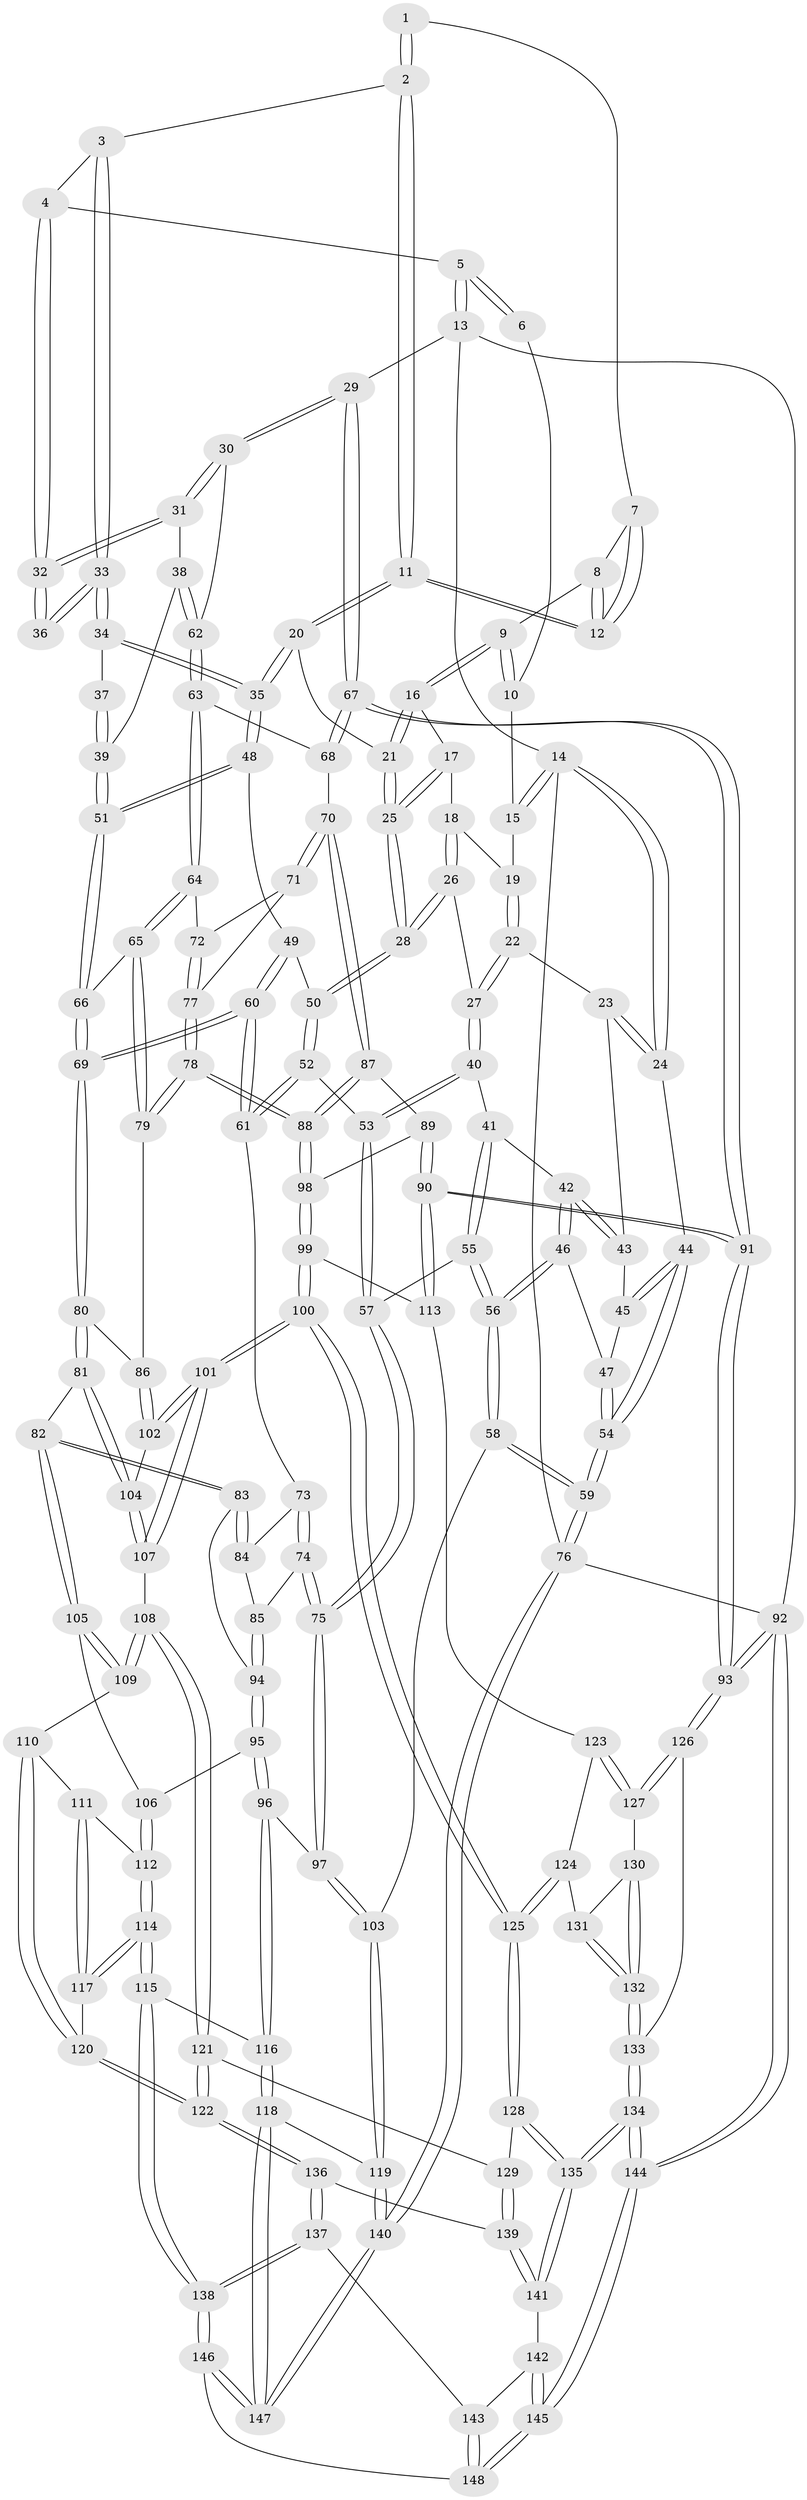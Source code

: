 // Generated by graph-tools (version 1.1) at 2025/38/03/09/25 02:38:37]
// undirected, 148 vertices, 367 edges
graph export_dot {
graph [start="1"]
  node [color=gray90,style=filled];
  1 [pos="+0.5706927824550077+0"];
  2 [pos="+0.6565569511112259+0.08545334669702365"];
  3 [pos="+0.7614411245296523+0.08938030456796271"];
  4 [pos="+0.8295352658592785+0.047673942677592236"];
  5 [pos="+1+0"];
  6 [pos="+0.563169933947844+0"];
  7 [pos="+0.5540078883694034+0"];
  8 [pos="+0.49893053925807535+0.07838682645859311"];
  9 [pos="+0.4824353113361366+0.08042355488944983"];
  10 [pos="+0.4014694286222788+0"];
  11 [pos="+0.6049677910665865+0.13096604981576093"];
  12 [pos="+0.5539480305889374+0.08430459474133174"];
  13 [pos="+1+0"];
  14 [pos="+0+0"];
  15 [pos="+0.2089870046853243+0"];
  16 [pos="+0.45888575875595383+0.11270998507867885"];
  17 [pos="+0.40515931967149155+0.11783780852300695"];
  18 [pos="+0.3840243174406503+0.11213998934438857"];
  19 [pos="+0.23617507677650842+0"];
  20 [pos="+0.5854041577068141+0.19710449069717428"];
  21 [pos="+0.5326926035613387+0.20344007828841573"];
  22 [pos="+0.1954488933663161+0.12601476713983817"];
  23 [pos="+0.16647259204041615+0.15744375212282335"];
  24 [pos="+0+0.09487337239467612"];
  25 [pos="+0.4539072424451667+0.26300066530962973"];
  26 [pos="+0.33443344030600547+0.25079958611689257"];
  27 [pos="+0.3244281481390229+0.2529450803937717"];
  28 [pos="+0.4408155496644144+0.2801667838837946"];
  29 [pos="+1+0.23195529594898323"];
  30 [pos="+1+0.26413427065888156"];
  31 [pos="+0.9118911503355293+0.27501057896365905"];
  32 [pos="+0.8562737263416355+0.16023701008625452"];
  33 [pos="+0.745368473487658+0.16802577856348447"];
  34 [pos="+0.7254701401577953+0.2346819552620211"];
  35 [pos="+0.6910243919547762+0.3174217925764699"];
  36 [pos="+0.81041854959072+0.19821059894600399"];
  37 [pos="+0.808204088103298+0.2025576562186046"];
  38 [pos="+0.8475537252198643+0.3167242239148658"];
  39 [pos="+0.843882511634335+0.31786488738821306"];
  40 [pos="+0.30099614987604484+0.28756887082202337"];
  41 [pos="+0.25581953834507914+0.30823775661269864"];
  42 [pos="+0.2243096301312638+0.3026290071722435"];
  43 [pos="+0.15064987698176832+0.20053953984848408"];
  44 [pos="+0+0.12646689924124194"];
  45 [pos="+0.1379692369032202+0.21485716053419132"];
  46 [pos="+0.15221185135380236+0.3479213323248008"];
  47 [pos="+0.09501721011162485+0.27877743445683223"];
  48 [pos="+0.6928033732175286+0.32335401080698606"];
  49 [pos="+0.588286484017887+0.3494854201728989"];
  50 [pos="+0.4539029304443238+0.32938232965995773"];
  51 [pos="+0.7286952068502593+0.36293320626695463"];
  52 [pos="+0.4295415583139767+0.40992416207117116"];
  53 [pos="+0.33902093584430154+0.4097483224494372"];
  54 [pos="+0+0.3551067845426893"];
  55 [pos="+0.2239771493859229+0.48812080491977866"];
  56 [pos="+0.16035326871464217+0.4929597882061771"];
  57 [pos="+0.22451925052874167+0.4882230380420079"];
  58 [pos="+0+0.5974191412952792"];
  59 [pos="+0+0.583557455675715"];
  60 [pos="+0.5007128137185917+0.47652802441752923"];
  61 [pos="+0.4393260918241029+0.427997655076118"];
  62 [pos="+0.9201399383712067+0.41974543388128477"];
  63 [pos="+0.9255500248861179+0.4379952382385355"];
  64 [pos="+0.8934224907686957+0.47353605245521224"];
  65 [pos="+0.7481684072810468+0.4472992514731351"];
  66 [pos="+0.7286977673521937+0.3650187039841604"];
  67 [pos="+1+0.27817698423157006"];
  68 [pos="+0.9647596328151101+0.44095370368597103"];
  69 [pos="+0.5186067363227762+0.5039483667326145"];
  70 [pos="+0.9698911558240264+0.5411292805441138"];
  71 [pos="+0.942303389507064+0.5288023717933482"];
  72 [pos="+0.8936074444433811+0.47388177111466223"];
  73 [pos="+0.39660655220256963+0.492134764030659"];
  74 [pos="+0.29210718963562377+0.5308436485543873"];
  75 [pos="+0.2533960352718678+0.5136921975877666"];
  76 [pos="+0+1"];
  77 [pos="+0.8682613735551303+0.5571399333116641"];
  78 [pos="+0.8410250024681999+0.5793490881067253"];
  79 [pos="+0.7440118726870864+0.47946437865177105"];
  80 [pos="+0.5234590266747045+0.5309003436010481"];
  81 [pos="+0.5231254373126799+0.5328636031288185"];
  82 [pos="+0.4660940171051144+0.5941864957778625"];
  83 [pos="+0.45460237673586634+0.5910228613065895"];
  84 [pos="+0.4021697410028464+0.5455677886439773"];
  85 [pos="+0.3162698737807076+0.5515126242010386"];
  86 [pos="+0.7230586477287184+0.5087734661198371"];
  87 [pos="+0.9981991810464818+0.5666129042929718"];
  88 [pos="+0.8486529992506466+0.6045536778196017"];
  89 [pos="+1+0.5712498130834688"];
  90 [pos="+1+0.6453313109837127"];
  91 [pos="+1+0.6498303042319203"];
  92 [pos="+1+1"];
  93 [pos="+1+0.8997198659022657"];
  94 [pos="+0.3490538105561148+0.6077380925088348"];
  95 [pos="+0.3334327778588264+0.6826063914738767"];
  96 [pos="+0.31078852175384775+0.6967952185655645"];
  97 [pos="+0.2714782376799785+0.662159868851283"];
  98 [pos="+0.8455391292942005+0.6615206132104063"];
  99 [pos="+0.8444610104180489+0.6684512163897302"];
  100 [pos="+0.7669493539920819+0.7149083928389699"];
  101 [pos="+0.7501577763007728+0.7042040127436529"];
  102 [pos="+0.710971125564377+0.5473853864748818"];
  103 [pos="+0.016940242980669866+0.6494666094249008"];
  104 [pos="+0.6095628626937044+0.621386268304983"];
  105 [pos="+0.4668965455027722+0.646426387618965"];
  106 [pos="+0.4068201608806177+0.6908533472649652"];
  107 [pos="+0.6112990086510639+0.6990763140592612"];
  108 [pos="+0.5992961572766731+0.7100923030304077"];
  109 [pos="+0.5304009183732559+0.7077967429057246"];
  110 [pos="+0.5080583604860748+0.7377302517991228"];
  111 [pos="+0.4393773912866611+0.7418546245099608"];
  112 [pos="+0.4186741760977927+0.7379688647700007"];
  113 [pos="+0.9406153332587961+0.709349910126949"];
  114 [pos="+0.3945420495037029+0.8073611389139378"];
  115 [pos="+0.33737465110073545+0.8564574863354982"];
  116 [pos="+0.2658238411277065+0.8440605196777109"];
  117 [pos="+0.4744856017618905+0.7961613120337121"];
  118 [pos="+0.2557888158752054+0.8479248849991577"];
  119 [pos="+0.14910644912863605+0.8250348341755435"];
  120 [pos="+0.489984658216453+0.7963536421410571"];
  121 [pos="+0.6047072882355059+0.7797165845791811"];
  122 [pos="+0.5097075591219229+0.8287141264504346"];
  123 [pos="+0.9305637137782626+0.7389869701255791"];
  124 [pos="+0.8872118568058325+0.7949935108933818"];
  125 [pos="+0.7741523313948179+0.7983707914538146"];
  126 [pos="+1+0.8712292954862326"];
  127 [pos="+0.9620608285675128+0.8383875283294904"];
  128 [pos="+0.7737343354633854+0.7997379915619792"];
  129 [pos="+0.6064599666338907+0.7829633441875145"];
  130 [pos="+0.9300296459489041+0.8405506447293011"];
  131 [pos="+0.8878330543945543+0.7960224757472971"];
  132 [pos="+0.8725743915969815+0.8997446976391662"];
  133 [pos="+0.8389146240040334+0.9455794526104075"];
  134 [pos="+0.8171463069714028+0.9628120186505912"];
  135 [pos="+0.763853786365509+0.8685387812555382"];
  136 [pos="+0.5100010842487014+0.8763114749369841"];
  137 [pos="+0.4735164761584064+0.9262203307137811"];
  138 [pos="+0.44350237518792596+0.9433040818632917"];
  139 [pos="+0.6281712318364266+0.8690398155410699"];
  140 [pos="+0+1"];
  141 [pos="+0.6375224708374833+0.8777547848805015"];
  142 [pos="+0.632635911564634+0.8951925050056754"];
  143 [pos="+0.5842865542304023+0.9592361390158842"];
  144 [pos="+0.8248358028918015+1"];
  145 [pos="+0.7714467788240688+1"];
  146 [pos="+0.42902578483256143+1"];
  147 [pos="+0.2474864679852588+1"];
  148 [pos="+0.6647168512186526+1"];
  1 -- 2;
  1 -- 2;
  1 -- 7;
  2 -- 3;
  2 -- 11;
  2 -- 11;
  3 -- 4;
  3 -- 33;
  3 -- 33;
  4 -- 5;
  4 -- 32;
  4 -- 32;
  5 -- 6;
  5 -- 6;
  5 -- 13;
  5 -- 13;
  6 -- 10;
  7 -- 8;
  7 -- 12;
  7 -- 12;
  8 -- 9;
  8 -- 12;
  8 -- 12;
  9 -- 10;
  9 -- 10;
  9 -- 16;
  9 -- 16;
  10 -- 15;
  11 -- 12;
  11 -- 12;
  11 -- 20;
  11 -- 20;
  13 -- 14;
  13 -- 29;
  13 -- 92;
  14 -- 15;
  14 -- 15;
  14 -- 24;
  14 -- 24;
  14 -- 76;
  15 -- 19;
  16 -- 17;
  16 -- 21;
  16 -- 21;
  17 -- 18;
  17 -- 25;
  17 -- 25;
  18 -- 19;
  18 -- 26;
  18 -- 26;
  19 -- 22;
  19 -- 22;
  20 -- 21;
  20 -- 35;
  20 -- 35;
  21 -- 25;
  21 -- 25;
  22 -- 23;
  22 -- 27;
  22 -- 27;
  23 -- 24;
  23 -- 24;
  23 -- 43;
  24 -- 44;
  25 -- 28;
  25 -- 28;
  26 -- 27;
  26 -- 28;
  26 -- 28;
  27 -- 40;
  27 -- 40;
  28 -- 50;
  28 -- 50;
  29 -- 30;
  29 -- 30;
  29 -- 67;
  29 -- 67;
  30 -- 31;
  30 -- 31;
  30 -- 62;
  31 -- 32;
  31 -- 32;
  31 -- 38;
  32 -- 36;
  32 -- 36;
  33 -- 34;
  33 -- 34;
  33 -- 36;
  33 -- 36;
  34 -- 35;
  34 -- 35;
  34 -- 37;
  35 -- 48;
  35 -- 48;
  37 -- 39;
  37 -- 39;
  38 -- 39;
  38 -- 62;
  38 -- 62;
  39 -- 51;
  39 -- 51;
  40 -- 41;
  40 -- 53;
  40 -- 53;
  41 -- 42;
  41 -- 55;
  41 -- 55;
  42 -- 43;
  42 -- 43;
  42 -- 46;
  42 -- 46;
  43 -- 45;
  44 -- 45;
  44 -- 45;
  44 -- 54;
  44 -- 54;
  45 -- 47;
  46 -- 47;
  46 -- 56;
  46 -- 56;
  47 -- 54;
  47 -- 54;
  48 -- 49;
  48 -- 51;
  48 -- 51;
  49 -- 50;
  49 -- 60;
  49 -- 60;
  50 -- 52;
  50 -- 52;
  51 -- 66;
  51 -- 66;
  52 -- 53;
  52 -- 61;
  52 -- 61;
  53 -- 57;
  53 -- 57;
  54 -- 59;
  54 -- 59;
  55 -- 56;
  55 -- 56;
  55 -- 57;
  56 -- 58;
  56 -- 58;
  57 -- 75;
  57 -- 75;
  58 -- 59;
  58 -- 59;
  58 -- 103;
  59 -- 76;
  59 -- 76;
  60 -- 61;
  60 -- 61;
  60 -- 69;
  60 -- 69;
  61 -- 73;
  62 -- 63;
  62 -- 63;
  63 -- 64;
  63 -- 64;
  63 -- 68;
  64 -- 65;
  64 -- 65;
  64 -- 72;
  65 -- 66;
  65 -- 79;
  65 -- 79;
  66 -- 69;
  66 -- 69;
  67 -- 68;
  67 -- 68;
  67 -- 91;
  67 -- 91;
  68 -- 70;
  69 -- 80;
  69 -- 80;
  70 -- 71;
  70 -- 71;
  70 -- 87;
  70 -- 87;
  71 -- 72;
  71 -- 77;
  72 -- 77;
  72 -- 77;
  73 -- 74;
  73 -- 74;
  73 -- 84;
  74 -- 75;
  74 -- 75;
  74 -- 85;
  75 -- 97;
  75 -- 97;
  76 -- 140;
  76 -- 140;
  76 -- 92;
  77 -- 78;
  77 -- 78;
  78 -- 79;
  78 -- 79;
  78 -- 88;
  78 -- 88;
  79 -- 86;
  80 -- 81;
  80 -- 81;
  80 -- 86;
  81 -- 82;
  81 -- 104;
  81 -- 104;
  82 -- 83;
  82 -- 83;
  82 -- 105;
  82 -- 105;
  83 -- 84;
  83 -- 84;
  83 -- 94;
  84 -- 85;
  85 -- 94;
  85 -- 94;
  86 -- 102;
  86 -- 102;
  87 -- 88;
  87 -- 88;
  87 -- 89;
  88 -- 98;
  88 -- 98;
  89 -- 90;
  89 -- 90;
  89 -- 98;
  90 -- 91;
  90 -- 91;
  90 -- 113;
  90 -- 113;
  91 -- 93;
  91 -- 93;
  92 -- 93;
  92 -- 93;
  92 -- 144;
  92 -- 144;
  93 -- 126;
  93 -- 126;
  94 -- 95;
  94 -- 95;
  95 -- 96;
  95 -- 96;
  95 -- 106;
  96 -- 97;
  96 -- 116;
  96 -- 116;
  97 -- 103;
  97 -- 103;
  98 -- 99;
  98 -- 99;
  99 -- 100;
  99 -- 100;
  99 -- 113;
  100 -- 101;
  100 -- 101;
  100 -- 125;
  100 -- 125;
  101 -- 102;
  101 -- 102;
  101 -- 107;
  101 -- 107;
  102 -- 104;
  103 -- 119;
  103 -- 119;
  104 -- 107;
  104 -- 107;
  105 -- 106;
  105 -- 109;
  105 -- 109;
  106 -- 112;
  106 -- 112;
  107 -- 108;
  108 -- 109;
  108 -- 109;
  108 -- 121;
  108 -- 121;
  109 -- 110;
  110 -- 111;
  110 -- 120;
  110 -- 120;
  111 -- 112;
  111 -- 117;
  111 -- 117;
  112 -- 114;
  112 -- 114;
  113 -- 123;
  114 -- 115;
  114 -- 115;
  114 -- 117;
  114 -- 117;
  115 -- 116;
  115 -- 138;
  115 -- 138;
  116 -- 118;
  116 -- 118;
  117 -- 120;
  118 -- 119;
  118 -- 147;
  118 -- 147;
  119 -- 140;
  119 -- 140;
  120 -- 122;
  120 -- 122;
  121 -- 122;
  121 -- 122;
  121 -- 129;
  122 -- 136;
  122 -- 136;
  123 -- 124;
  123 -- 127;
  123 -- 127;
  124 -- 125;
  124 -- 125;
  124 -- 131;
  125 -- 128;
  125 -- 128;
  126 -- 127;
  126 -- 127;
  126 -- 133;
  127 -- 130;
  128 -- 129;
  128 -- 135;
  128 -- 135;
  129 -- 139;
  129 -- 139;
  130 -- 131;
  130 -- 132;
  130 -- 132;
  131 -- 132;
  131 -- 132;
  132 -- 133;
  132 -- 133;
  133 -- 134;
  133 -- 134;
  134 -- 135;
  134 -- 135;
  134 -- 144;
  134 -- 144;
  135 -- 141;
  135 -- 141;
  136 -- 137;
  136 -- 137;
  136 -- 139;
  137 -- 138;
  137 -- 138;
  137 -- 143;
  138 -- 146;
  138 -- 146;
  139 -- 141;
  139 -- 141;
  140 -- 147;
  140 -- 147;
  141 -- 142;
  142 -- 143;
  142 -- 145;
  142 -- 145;
  143 -- 148;
  143 -- 148;
  144 -- 145;
  144 -- 145;
  145 -- 148;
  145 -- 148;
  146 -- 147;
  146 -- 147;
  146 -- 148;
}
